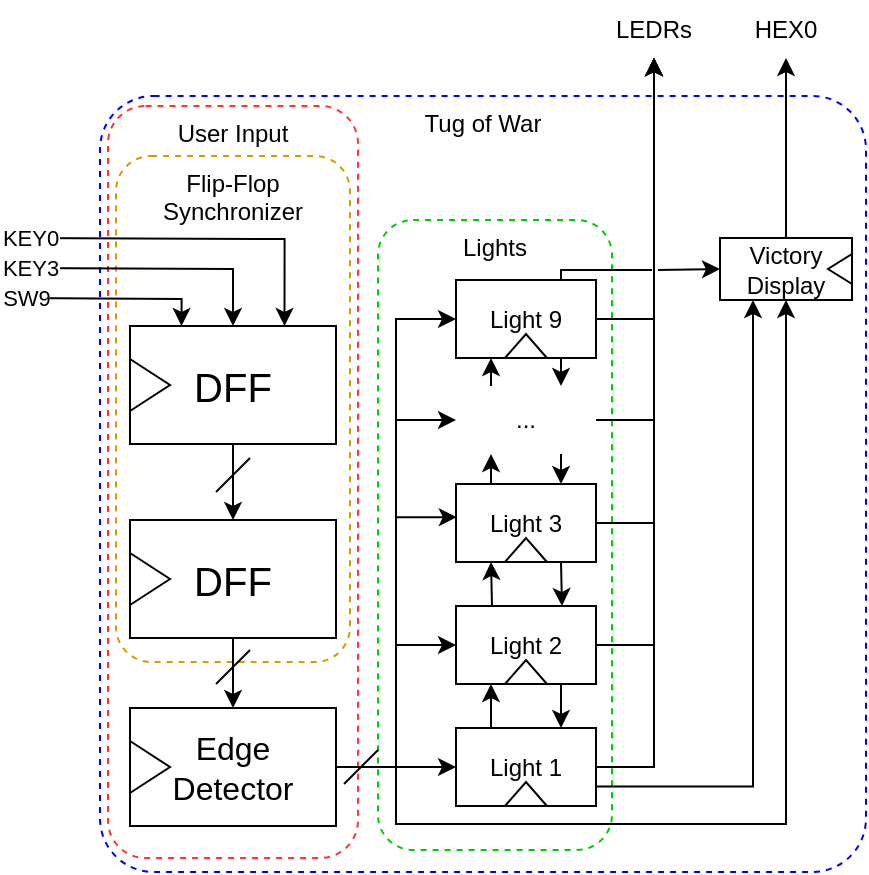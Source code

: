 <mxfile version="24.8.6">
  <diagram name="Page-1" id="XJSEP3GNmWB5ftduhLJC">
    <mxGraphModel dx="77" dy="302" grid="0" gridSize="10" guides="1" tooltips="1" connect="1" arrows="1" fold="1" page="0" pageScale="1" pageWidth="850" pageHeight="1100" math="0" shadow="0">
      <root>
        <mxCell id="0" />
        <mxCell id="1" parent="0" />
        <mxCell id="YbwDGyMakOkkDczVJa2m-119" value="Tug of War" style="rounded=1;whiteSpace=wrap;html=1;fillColor=none;dashed=1;align=center;verticalAlign=top;strokeColor=#0000FF;arcSize=7;" parent="1" vertex="1">
          <mxGeometry x="604" y="85" width="383" height="388" as="geometry" />
        </mxCell>
        <mxCell id="YbwDGyMakOkkDczVJa2m-30" value="Flip-Flop Synchronizer" style="rounded=1;whiteSpace=wrap;html=1;fillColor=none;dashed=1;align=center;verticalAlign=top;strokeColor=#d79b00;" parent="1" vertex="1">
          <mxGeometry x="612" y="115" width="117" height="253" as="geometry" />
        </mxCell>
        <mxCell id="YbwDGyMakOkkDczVJa2m-72" value="Lights" style="rounded=1;whiteSpace=wrap;html=1;fillColor=none;dashed=1;align=center;verticalAlign=top;strokeColor=#00CC00;" parent="1" vertex="1">
          <mxGeometry x="743" y="147" width="117" height="315" as="geometry" />
        </mxCell>
        <mxCell id="YbwDGyMakOkkDczVJa2m-94" value="&amp;nbsp;" style="rounded=0;orthogonalLoop=1;jettySize=auto;html=1;exitX=0.75;exitY=0;exitDx=0;exitDy=0;strokeColor=default;entryX=0;entryY=0.5;entryDx=0;entryDy=0;edgeStyle=orthogonalEdgeStyle;elbow=vertical;" parent="1" source="YbwDGyMakOkkDczVJa2m-75" target="YbwDGyMakOkkDczVJa2m-98" edge="1">
          <mxGeometry x="0.219" y="1" relative="1" as="geometry">
            <mxPoint x="915" y="261" as="targetPoint" />
            <Array as="points">
              <mxPoint x="835" y="172" />
              <mxPoint x="883" y="172" />
            </Array>
            <mxPoint y="1" as="offset" />
          </mxGeometry>
        </mxCell>
        <mxCell id="YbwDGyMakOkkDczVJa2m-32" value="User Input" style="rounded=1;whiteSpace=wrap;html=1;fillColor=none;dashed=1;align=center;verticalAlign=top;strokeColor=#FF3333;" parent="1" vertex="1">
          <mxGeometry x="608" y="90" width="125" height="376" as="geometry" />
        </mxCell>
        <mxCell id="YbwDGyMakOkkDczVJa2m-2" value="KEY0" style="endArrow=classic;html=1;rounded=0;entryX=0.75;entryY=0;entryDx=0;entryDy=0;edgeStyle=orthogonalEdgeStyle;" parent="1" target="YbwDGyMakOkkDczVJa2m-1" edge="1">
          <mxGeometry x="-0.921" width="50" height="50" relative="1" as="geometry">
            <mxPoint x="562" y="156" as="sourcePoint" />
            <mxPoint x="599.5" y="156.25" as="targetPoint" />
            <mxPoint as="offset" />
          </mxGeometry>
        </mxCell>
        <mxCell id="YbwDGyMakOkkDczVJa2m-4" value="SW9" style="endArrow=classic;html=1;rounded=0;entryX=0.25;entryY=0;entryDx=0;entryDy=0;edgeStyle=orthogonalEdgeStyle;" parent="1" target="YbwDGyMakOkkDczVJa2m-1" edge="1">
          <mxGeometry x="-0.896" width="50" height="50" relative="1" as="geometry">
            <mxPoint x="562" y="186" as="sourcePoint" />
            <mxPoint x="599.5" y="185.75" as="targetPoint" />
            <mxPoint as="offset" />
          </mxGeometry>
        </mxCell>
        <mxCell id="YbwDGyMakOkkDczVJa2m-7" value="KEY3" style="edgeStyle=orthogonalEdgeStyle;rounded=0;orthogonalLoop=1;jettySize=auto;html=1;entryX=0.5;entryY=0;entryDx=0;entryDy=0;" parent="1" target="YbwDGyMakOkkDczVJa2m-1" edge="1">
          <mxGeometry x="-0.898" relative="1" as="geometry">
            <mxPoint x="562" y="171" as="sourcePoint" />
            <mxPoint x="599.5" y="171.014" as="targetPoint" />
            <mxPoint as="offset" />
          </mxGeometry>
        </mxCell>
        <mxCell id="YbwDGyMakOkkDczVJa2m-13" value="" style="edgeStyle=orthogonalEdgeStyle;rounded=0;orthogonalLoop=1;jettySize=auto;html=1;entryX=0.5;entryY=0;entryDx=0;entryDy=0;exitX=0.5;exitY=1;exitDx=0;exitDy=0;" parent="1" source="YbwDGyMakOkkDczVJa2m-1" target="YbwDGyMakOkkDczVJa2m-10" edge="1">
          <mxGeometry relative="1" as="geometry">
            <mxPoint x="434" y="419.0" as="sourcePoint" />
          </mxGeometry>
        </mxCell>
        <mxCell id="YbwDGyMakOkkDczVJa2m-33" value="" style="edgeStyle=orthogonalEdgeStyle;rounded=0;orthogonalLoop=1;jettySize=auto;html=1;entryX=0.5;entryY=0;entryDx=0;entryDy=0;exitX=0.5;exitY=1;exitDx=0;exitDy=0;" parent="1" source="YbwDGyMakOkkDczVJa2m-10" target="YbwDGyMakOkkDczVJa2m-25" edge="1">
          <mxGeometry relative="1" as="geometry">
            <mxPoint x="608" y="418.76" as="sourcePoint" />
            <mxPoint x="680" y="418.76" as="targetPoint" />
          </mxGeometry>
        </mxCell>
        <mxCell id="YbwDGyMakOkkDczVJa2m-35" value="" style="group" parent="1" vertex="1" connectable="0">
          <mxGeometry x="619" y="391" width="103" height="59" as="geometry" />
        </mxCell>
        <mxCell id="YbwDGyMakOkkDczVJa2m-25" value="&lt;div style=&quot;font-size: 16px;&quot;&gt;&lt;font style=&quot;font-size: 16px;&quot;&gt;Edge Detector&lt;/font&gt;&lt;/div&gt;" style="rounded=0;whiteSpace=wrap;html=1;" parent="YbwDGyMakOkkDczVJa2m-35" vertex="1">
          <mxGeometry width="103" height="59" as="geometry" />
        </mxCell>
        <mxCell id="YbwDGyMakOkkDczVJa2m-29" value="" style="triangle;whiteSpace=wrap;html=1;rotation=0;" parent="YbwDGyMakOkkDczVJa2m-35" vertex="1">
          <mxGeometry y="16.5" width="20" height="26" as="geometry" />
        </mxCell>
        <mxCell id="YbwDGyMakOkkDczVJa2m-36" value="" style="group" parent="1" vertex="1" connectable="0">
          <mxGeometry x="619" y="297" width="103" height="59" as="geometry" />
        </mxCell>
        <mxCell id="YbwDGyMakOkkDczVJa2m-10" value="&lt;span style=&quot;font-size: 20px;&quot;&gt;DFF&lt;/span&gt;" style="rounded=0;whiteSpace=wrap;html=1;" parent="YbwDGyMakOkkDczVJa2m-36" vertex="1">
          <mxGeometry width="103" height="59" as="geometry" />
        </mxCell>
        <mxCell id="YbwDGyMakOkkDczVJa2m-14" value="" style="triangle;whiteSpace=wrap;html=1;rotation=0;" parent="YbwDGyMakOkkDczVJa2m-36" vertex="1">
          <mxGeometry y="16.5" width="20" height="26" as="geometry" />
        </mxCell>
        <mxCell id="YbwDGyMakOkkDczVJa2m-37" value="" style="group" parent="1" vertex="1" connectable="0">
          <mxGeometry x="619" y="200" width="103" height="59" as="geometry" />
        </mxCell>
        <mxCell id="YbwDGyMakOkkDczVJa2m-1" value="&lt;span style=&quot;font-size: 20px;&quot;&gt;DFF&lt;/span&gt;" style="rounded=0;whiteSpace=wrap;html=1;" parent="YbwDGyMakOkkDczVJa2m-37" vertex="1">
          <mxGeometry width="103" height="59" as="geometry" />
        </mxCell>
        <mxCell id="YbwDGyMakOkkDczVJa2m-109" value="" style="triangle;whiteSpace=wrap;html=1;rotation=0;" parent="YbwDGyMakOkkDczVJa2m-37" vertex="1">
          <mxGeometry y="16.5" width="20" height="26" as="geometry" />
        </mxCell>
        <mxCell id="YbwDGyMakOkkDczVJa2m-48" value="" style="group" parent="1" vertex="1" connectable="0">
          <mxGeometry x="782" y="401" width="70" height="39" as="geometry" />
        </mxCell>
        <mxCell id="YbwDGyMakOkkDczVJa2m-45" value="&lt;div style=&quot;&quot;&gt;Light 1&lt;/div&gt;" style="rounded=0;whiteSpace=wrap;html=1;" parent="YbwDGyMakOkkDczVJa2m-48" vertex="1">
          <mxGeometry width="70" height="39" as="geometry" />
        </mxCell>
        <mxCell id="YbwDGyMakOkkDczVJa2m-46" value="" style="triangle;whiteSpace=wrap;html=1;rotation=-90;" parent="YbwDGyMakOkkDczVJa2m-48" vertex="1">
          <mxGeometry x="29" y="22.5" width="12" height="21" as="geometry" />
        </mxCell>
        <mxCell id="YbwDGyMakOkkDczVJa2m-49" value="" style="group" parent="1" vertex="1" connectable="0">
          <mxGeometry x="782" y="340" width="70" height="39" as="geometry" />
        </mxCell>
        <mxCell id="YbwDGyMakOkkDczVJa2m-50" value="&lt;div style=&quot;&quot;&gt;&lt;font style=&quot;font-size: 12px;&quot;&gt;Light 2&lt;/font&gt;&lt;/div&gt;" style="rounded=0;whiteSpace=wrap;html=1;" parent="YbwDGyMakOkkDczVJa2m-49" vertex="1">
          <mxGeometry width="70" height="39" as="geometry" />
        </mxCell>
        <mxCell id="YbwDGyMakOkkDczVJa2m-51" value="" style="triangle;whiteSpace=wrap;html=1;rotation=-90;" parent="YbwDGyMakOkkDczVJa2m-49" vertex="1">
          <mxGeometry x="29" y="22.5" width="12" height="21" as="geometry" />
        </mxCell>
        <mxCell id="YbwDGyMakOkkDczVJa2m-52" style="edgeStyle=orthogonalEdgeStyle;rounded=0;orthogonalLoop=1;jettySize=auto;html=1;exitX=0.25;exitY=0;exitDx=0;exitDy=0;entryX=0.25;entryY=1;entryDx=0;entryDy=0;" parent="1" source="YbwDGyMakOkkDczVJa2m-45" target="YbwDGyMakOkkDczVJa2m-50" edge="1">
          <mxGeometry relative="1" as="geometry" />
        </mxCell>
        <mxCell id="YbwDGyMakOkkDczVJa2m-53" style="edgeStyle=orthogonalEdgeStyle;rounded=0;orthogonalLoop=1;jettySize=auto;html=1;exitX=1;exitY=0.5;exitDx=0;exitDy=0;" parent="1" source="YbwDGyMakOkkDczVJa2m-25" target="YbwDGyMakOkkDczVJa2m-45" edge="1">
          <mxGeometry relative="1" as="geometry" />
        </mxCell>
        <mxCell id="YbwDGyMakOkkDczVJa2m-54" style="edgeStyle=orthogonalEdgeStyle;rounded=0;orthogonalLoop=1;jettySize=auto;html=1;exitX=1;exitY=0.5;exitDx=0;exitDy=0;entryX=0;entryY=0.5;entryDx=0;entryDy=0;" parent="1" source="YbwDGyMakOkkDczVJa2m-25" target="YbwDGyMakOkkDczVJa2m-50" edge="1">
          <mxGeometry relative="1" as="geometry" />
        </mxCell>
        <mxCell id="YbwDGyMakOkkDczVJa2m-55" style="edgeStyle=orthogonalEdgeStyle;rounded=0;orthogonalLoop=1;jettySize=auto;html=1;exitX=0.75;exitY=1;exitDx=0;exitDy=0;entryX=0.75;entryY=0;entryDx=0;entryDy=0;" parent="1" source="YbwDGyMakOkkDczVJa2m-50" target="YbwDGyMakOkkDczVJa2m-45" edge="1">
          <mxGeometry relative="1" as="geometry" />
        </mxCell>
        <mxCell id="YbwDGyMakOkkDczVJa2m-58" value="" style="group" parent="1" vertex="1" connectable="0">
          <mxGeometry x="782" y="279" width="70" height="39" as="geometry" />
        </mxCell>
        <mxCell id="YbwDGyMakOkkDczVJa2m-59" value="&lt;div style=&quot;&quot;&gt;&lt;font style=&quot;font-size: 12px;&quot;&gt;Light 3&lt;/font&gt;&lt;/div&gt;" style="rounded=0;whiteSpace=wrap;html=1;" parent="YbwDGyMakOkkDczVJa2m-58" vertex="1">
          <mxGeometry width="70" height="39" as="geometry" />
        </mxCell>
        <mxCell id="YbwDGyMakOkkDczVJa2m-60" value="" style="triangle;whiteSpace=wrap;html=1;rotation=-90;" parent="YbwDGyMakOkkDczVJa2m-58" vertex="1">
          <mxGeometry x="29" y="22.5" width="12" height="21" as="geometry" />
        </mxCell>
        <mxCell id="YbwDGyMakOkkDczVJa2m-61" style="edgeStyle=orthogonalEdgeStyle;rounded=0;orthogonalLoop=1;jettySize=auto;html=1;exitX=0.25;exitY=0;exitDx=0;exitDy=0;entryX=0.25;entryY=1;entryDx=0;entryDy=0;" parent="1" target="YbwDGyMakOkkDczVJa2m-59" edge="1">
          <mxGeometry relative="1" as="geometry">
            <mxPoint x="800" y="340" as="sourcePoint" />
          </mxGeometry>
        </mxCell>
        <mxCell id="YbwDGyMakOkkDczVJa2m-62" style="edgeStyle=orthogonalEdgeStyle;rounded=0;orthogonalLoop=1;jettySize=auto;html=1;exitX=0.75;exitY=1;exitDx=0;exitDy=0;entryX=0.75;entryY=0;entryDx=0;entryDy=0;" parent="1" source="YbwDGyMakOkkDczVJa2m-59" edge="1">
          <mxGeometry relative="1" as="geometry">
            <mxPoint x="835" y="340" as="targetPoint" />
          </mxGeometry>
        </mxCell>
        <mxCell id="YbwDGyMakOkkDczVJa2m-63" style="edgeStyle=orthogonalEdgeStyle;rounded=0;orthogonalLoop=1;jettySize=auto;html=1;exitX=1;exitY=0.5;exitDx=0;exitDy=0;entryX=0.006;entryY=0.426;entryDx=0;entryDy=0;entryPerimeter=0;" parent="1" source="YbwDGyMakOkkDczVJa2m-25" target="YbwDGyMakOkkDczVJa2m-59" edge="1">
          <mxGeometry relative="1" as="geometry" />
        </mxCell>
        <mxCell id="YbwDGyMakOkkDczVJa2m-79" style="edgeStyle=orthogonalEdgeStyle;rounded=0;orthogonalLoop=1;jettySize=auto;html=1;exitX=0.75;exitY=1;exitDx=0;exitDy=0;entryX=0.75;entryY=0;entryDx=0;entryDy=0;" parent="1" source="YbwDGyMakOkkDczVJa2m-71" target="YbwDGyMakOkkDczVJa2m-59" edge="1">
          <mxGeometry relative="1" as="geometry" />
        </mxCell>
        <mxCell id="YbwDGyMakOkkDczVJa2m-81" style="edgeStyle=orthogonalEdgeStyle;rounded=0;orthogonalLoop=1;jettySize=auto;html=1;exitX=0.25;exitY=0;exitDx=0;exitDy=0;entryX=0.25;entryY=1;entryDx=0;entryDy=0;" parent="1" source="YbwDGyMakOkkDczVJa2m-71" target="YbwDGyMakOkkDczVJa2m-75" edge="1">
          <mxGeometry relative="1" as="geometry" />
        </mxCell>
        <mxCell id="-AKC_ZJ5JNHFNu7MDb8h-2" style="edgeStyle=orthogonalEdgeStyle;rounded=0;orthogonalLoop=1;jettySize=auto;html=1;exitX=1;exitY=0.5;exitDx=0;exitDy=0;entryX=0.5;entryY=1;entryDx=0;entryDy=0;" parent="1" source="YbwDGyMakOkkDczVJa2m-71" target="YbwDGyMakOkkDczVJa2m-88" edge="1">
          <mxGeometry relative="1" as="geometry" />
        </mxCell>
        <mxCell id="YbwDGyMakOkkDczVJa2m-71" value="..." style="text;html=1;align=center;verticalAlign=middle;whiteSpace=wrap;rounded=0;" parent="1" vertex="1">
          <mxGeometry x="782" y="230" width="70" height="34" as="geometry" />
        </mxCell>
        <mxCell id="YbwDGyMakOkkDczVJa2m-64" style="edgeStyle=orthogonalEdgeStyle;rounded=0;orthogonalLoop=1;jettySize=auto;html=1;exitX=1;exitY=0.5;exitDx=0;exitDy=0;entryX=0;entryY=0.5;entryDx=0;entryDy=0;" parent="1" source="YbwDGyMakOkkDczVJa2m-25" target="YbwDGyMakOkkDczVJa2m-75" edge="1">
          <mxGeometry relative="1" as="geometry">
            <mxPoint x="752" y="263.2" as="targetPoint" />
          </mxGeometry>
        </mxCell>
        <mxCell id="YbwDGyMakOkkDczVJa2m-65" style="edgeStyle=orthogonalEdgeStyle;rounded=0;orthogonalLoop=1;jettySize=auto;html=1;exitX=0.25;exitY=0;exitDx=0;exitDy=0;entryX=0.25;entryY=1;entryDx=0;entryDy=0;" parent="1" source="YbwDGyMakOkkDczVJa2m-59" target="YbwDGyMakOkkDczVJa2m-71" edge="1">
          <mxGeometry relative="1" as="geometry">
            <mxPoint x="799.6" y="261.6" as="targetPoint" />
          </mxGeometry>
        </mxCell>
        <mxCell id="YbwDGyMakOkkDczVJa2m-80" style="edgeStyle=orthogonalEdgeStyle;rounded=0;orthogonalLoop=1;jettySize=auto;html=1;exitX=0.75;exitY=1;exitDx=0;exitDy=0;entryX=0.75;entryY=0;entryDx=0;entryDy=0;" parent="1" source="YbwDGyMakOkkDczVJa2m-75" target="YbwDGyMakOkkDczVJa2m-71" edge="1">
          <mxGeometry relative="1" as="geometry" />
        </mxCell>
        <mxCell id="YbwDGyMakOkkDczVJa2m-88" value="LEDRs" style="rounded=0;whiteSpace=wrap;html=1;strokeColor=none;fillColor=none;" parent="1" vertex="1">
          <mxGeometry x="848" y="37" width="66" height="29" as="geometry" />
        </mxCell>
        <mxCell id="YbwDGyMakOkkDczVJa2m-89" style="edgeStyle=orthogonalEdgeStyle;rounded=0;orthogonalLoop=1;jettySize=auto;html=1;exitX=1;exitY=0.5;exitDx=0;exitDy=0;entryX=0.5;entryY=1;entryDx=0;entryDy=0;" parent="1" source="YbwDGyMakOkkDczVJa2m-75" target="YbwDGyMakOkkDczVJa2m-88" edge="1">
          <mxGeometry relative="1" as="geometry" />
        </mxCell>
        <mxCell id="YbwDGyMakOkkDczVJa2m-90" style="edgeStyle=orthogonalEdgeStyle;rounded=0;orthogonalLoop=1;jettySize=auto;html=1;exitX=1;exitY=0.5;exitDx=0;exitDy=0;entryX=0.5;entryY=1;entryDx=0;entryDy=0;" parent="1" source="YbwDGyMakOkkDczVJa2m-59" target="YbwDGyMakOkkDczVJa2m-88" edge="1">
          <mxGeometry relative="1" as="geometry" />
        </mxCell>
        <mxCell id="YbwDGyMakOkkDczVJa2m-91" style="edgeStyle=orthogonalEdgeStyle;rounded=0;orthogonalLoop=1;jettySize=auto;html=1;exitX=1;exitY=0.5;exitDx=0;exitDy=0;entryX=0.5;entryY=1;entryDx=0;entryDy=0;" parent="1" source="YbwDGyMakOkkDczVJa2m-50" target="YbwDGyMakOkkDczVJa2m-88" edge="1">
          <mxGeometry relative="1" as="geometry" />
        </mxCell>
        <mxCell id="YbwDGyMakOkkDczVJa2m-102" style="edgeStyle=orthogonalEdgeStyle;rounded=0;orthogonalLoop=1;jettySize=auto;html=1;exitX=0.5;exitY=0;exitDx=0;exitDy=0;entryX=0.5;entryY=1;entryDx=0;entryDy=0;" parent="1" source="YbwDGyMakOkkDczVJa2m-98" target="YbwDGyMakOkkDczVJa2m-101" edge="1">
          <mxGeometry relative="1" as="geometry" />
        </mxCell>
        <mxCell id="YbwDGyMakOkkDczVJa2m-98" value="Victory Display" style="rounded=0;whiteSpace=wrap;html=1;" parent="1" vertex="1">
          <mxGeometry x="914" y="156" width="66" height="31" as="geometry" />
        </mxCell>
        <mxCell id="YbwDGyMakOkkDczVJa2m-75" value="&lt;div style=&quot;&quot;&gt;&lt;font style=&quot;font-size: 12px;&quot;&gt;Light 9&lt;/font&gt;&lt;/div&gt;" style="rounded=0;whiteSpace=wrap;html=1;" parent="1" vertex="1">
          <mxGeometry x="782" y="177" width="70" height="39" as="geometry" />
        </mxCell>
        <mxCell id="YbwDGyMakOkkDczVJa2m-76" value="" style="triangle;whiteSpace=wrap;html=1;rotation=-90;" parent="1" vertex="1">
          <mxGeometry x="811" y="199.5" width="12" height="21" as="geometry" />
        </mxCell>
        <mxCell id="YbwDGyMakOkkDczVJa2m-101" value="HEX0" style="rounded=0;whiteSpace=wrap;html=1;strokeColor=none;fillColor=none;" parent="1" vertex="1">
          <mxGeometry x="914" y="37" width="66" height="29" as="geometry" />
        </mxCell>
        <mxCell id="YbwDGyMakOkkDczVJa2m-92" style="edgeStyle=orthogonalEdgeStyle;rounded=0;orthogonalLoop=1;jettySize=auto;html=1;exitX=1;exitY=0.5;exitDx=0;exitDy=0;entryX=0.5;entryY=1;entryDx=0;entryDy=0;" parent="1" source="YbwDGyMakOkkDczVJa2m-45" target="YbwDGyMakOkkDczVJa2m-88" edge="1">
          <mxGeometry relative="1" as="geometry" />
        </mxCell>
        <mxCell id="YbwDGyMakOkkDczVJa2m-105" style="edgeStyle=orthogonalEdgeStyle;rounded=0;orthogonalLoop=1;jettySize=auto;html=1;exitX=1;exitY=0.75;exitDx=0;exitDy=0;entryX=0.25;entryY=1;entryDx=0;entryDy=0;" parent="1" source="YbwDGyMakOkkDczVJa2m-45" target="YbwDGyMakOkkDczVJa2m-98" edge="1">
          <mxGeometry relative="1" as="geometry" />
        </mxCell>
        <mxCell id="YbwDGyMakOkkDczVJa2m-120" value="" style="endArrow=none;html=1;rounded=0;" parent="1" edge="1">
          <mxGeometry width="50" height="50" relative="1" as="geometry">
            <mxPoint x="662" y="283" as="sourcePoint" />
            <mxPoint x="679" y="266" as="targetPoint" />
          </mxGeometry>
        </mxCell>
        <mxCell id="YbwDGyMakOkkDczVJa2m-122" value="" style="endArrow=none;html=1;rounded=0;" parent="1" edge="1">
          <mxGeometry width="50" height="50" relative="1" as="geometry">
            <mxPoint x="662" y="379" as="sourcePoint" />
            <mxPoint x="679" y="362" as="targetPoint" />
          </mxGeometry>
        </mxCell>
        <mxCell id="YbwDGyMakOkkDczVJa2m-123" value="" style="endArrow=none;html=1;rounded=0;" parent="1" edge="1">
          <mxGeometry width="50" height="50" relative="1" as="geometry">
            <mxPoint x="726" y="429" as="sourcePoint" />
            <mxPoint x="743" y="412" as="targetPoint" />
          </mxGeometry>
        </mxCell>
        <mxCell id="-AKC_ZJ5JNHFNu7MDb8h-1" style="edgeStyle=orthogonalEdgeStyle;rounded=0;orthogonalLoop=1;jettySize=auto;html=1;exitX=1;exitY=0.5;exitDx=0;exitDy=0;entryX=0;entryY=0.5;entryDx=0;entryDy=0;" parent="1" source="YbwDGyMakOkkDczVJa2m-25" target="YbwDGyMakOkkDczVJa2m-71" edge="1">
          <mxGeometry relative="1" as="geometry" />
        </mxCell>
        <mxCell id="-AKC_ZJ5JNHFNu7MDb8h-4" style="edgeStyle=orthogonalEdgeStyle;rounded=0;orthogonalLoop=1;jettySize=auto;html=1;exitX=1;exitY=0.5;exitDx=0;exitDy=0;entryX=0.5;entryY=1;entryDx=0;entryDy=0;" parent="1" source="YbwDGyMakOkkDczVJa2m-25" target="YbwDGyMakOkkDczVJa2m-98" edge="1">
          <mxGeometry relative="1" as="geometry">
            <Array as="points">
              <mxPoint x="752" y="421" />
              <mxPoint x="752" y="449" />
              <mxPoint x="947" y="449" />
            </Array>
          </mxGeometry>
        </mxCell>
        <mxCell id="JjAgY1quwUAtzJ5ZgYIY-1" value="" style="triangle;whiteSpace=wrap;html=1;rotation=-180;" vertex="1" parent="1">
          <mxGeometry x="968" y="164" width="12" height="15" as="geometry" />
        </mxCell>
      </root>
    </mxGraphModel>
  </diagram>
</mxfile>
